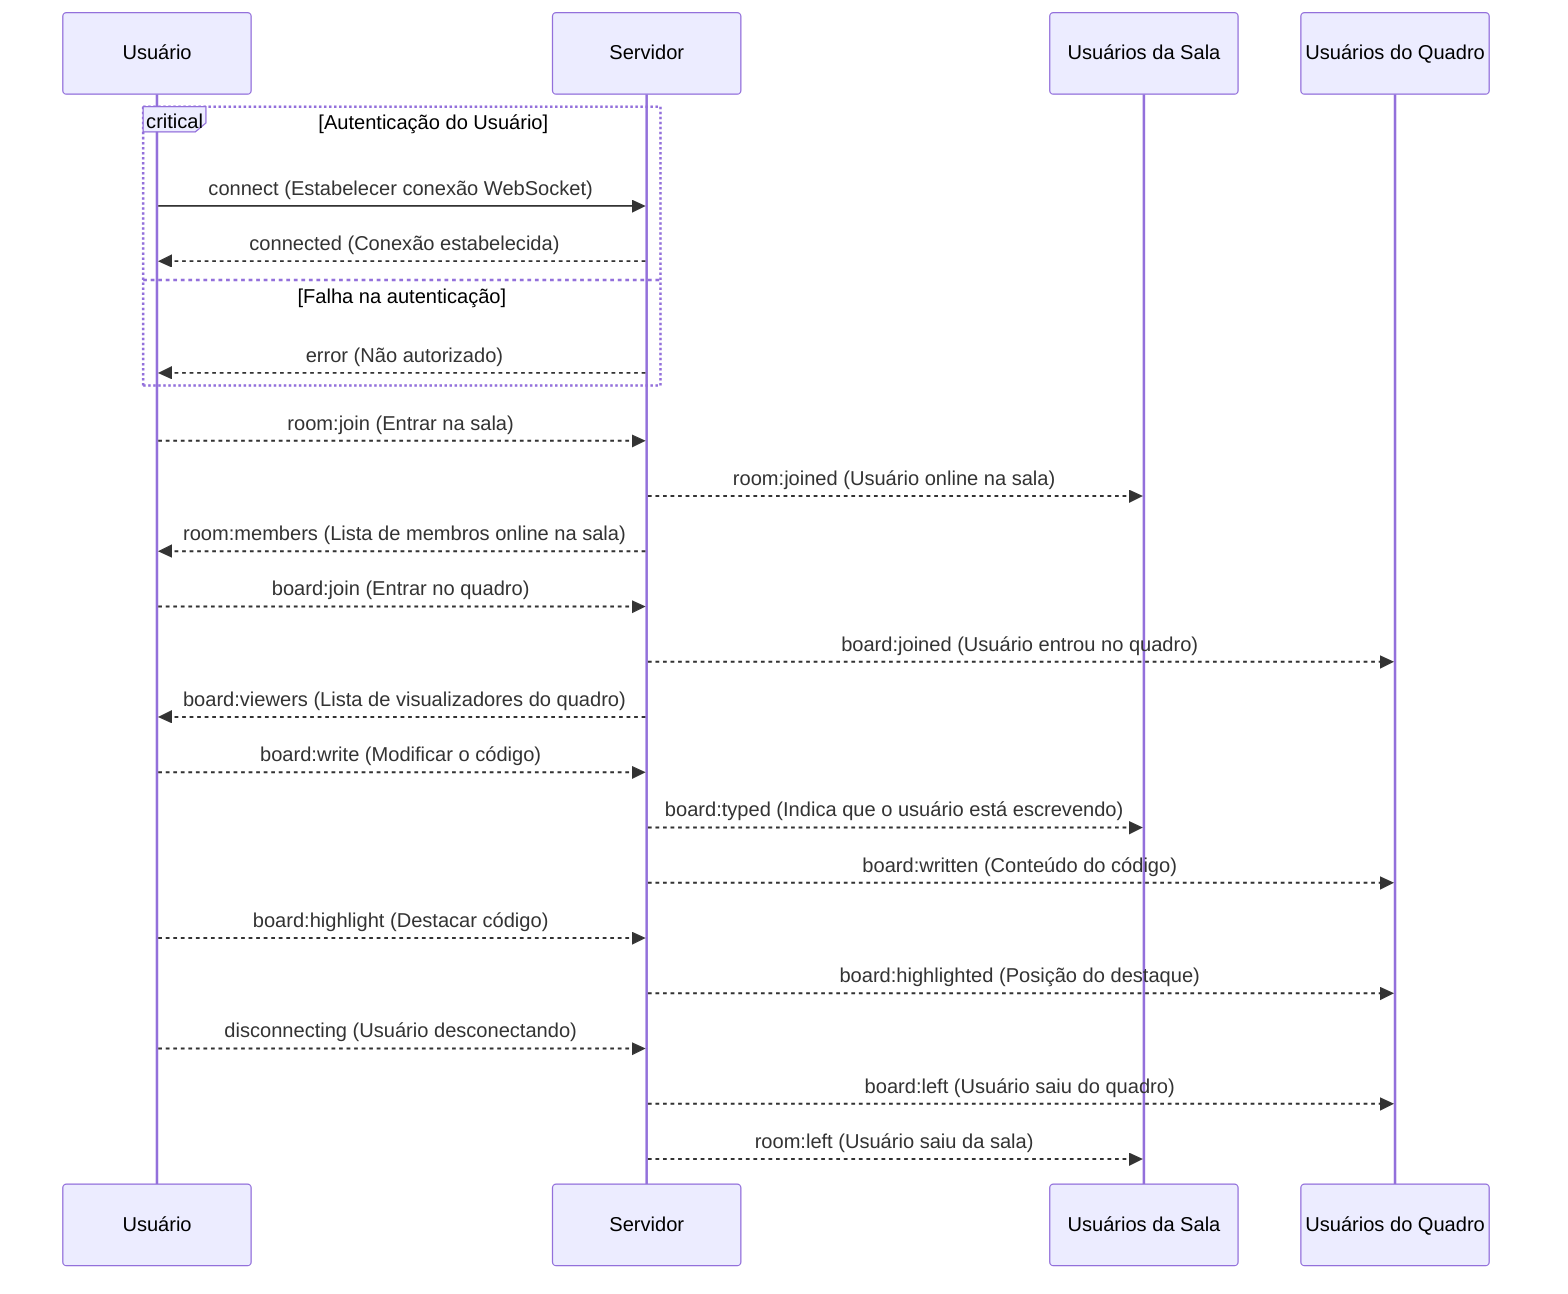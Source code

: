 sequenceDiagram
    participant Cliente as Usuário
    participant Servidor as Servidor
    participant Sala as Usuários da Sala
    participant Quadro as Usuários do Quadro

    critical Autenticação do Usuário
        Cliente->>Servidor: connect (Estabelecer conexão WebSocket)
        Servidor-->>Cliente: connected (Conexão estabelecida)
    option Falha na autenticação
        Servidor-->>Cliente: error (Não autorizado)
    end
    Cliente-->>Servidor: room:join (Entrar na sala)

    Servidor-->>Sala: room:joined (Usuário online na sala)
    Servidor-->>Cliente: room:members (Lista de membros online na sala)
    
    Cliente-->>Servidor: board:join (Entrar no quadro)
    Servidor-->>Quadro: board:joined (Usuário entrou no quadro)
    Servidor-->>Cliente: board:viewers (Lista de visualizadores do quadro)
    
    Cliente-->>Servidor: board:write (Modificar o código)
    Servidor-->>Sala: board:typed (Indica que o usuário está escrevendo)
    Servidor-->>Quadro: board:written (Conteúdo do código)
    
    Cliente-->>Servidor: board:highlight (Destacar código)
    Servidor-->>Quadro: board:highlighted (Posição do destaque)
    
    Cliente-->>Servidor: disconnecting (Usuário desconectando)
    Servidor-->>Quadro: board:left (Usuário saiu do quadro)
    Servidor-->>Sala: room:left (Usuário saiu da sala)